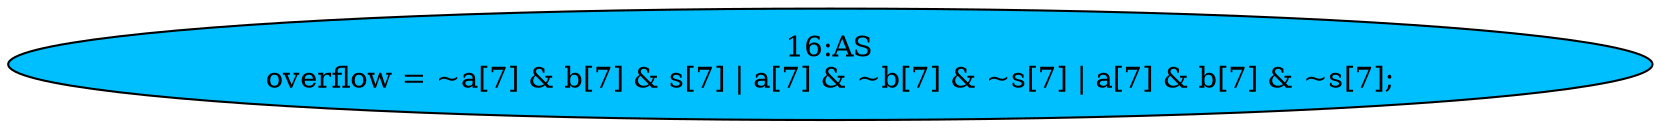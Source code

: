 strict digraph "" {
	node [label="\N"];
	"16:AS"	[ast="<pyverilog.vparser.ast.Assign object at 0x7fe0773a0750>",
		def_var="['overflow']",
		fillcolor=deepskyblue,
		label="16:AS
overflow = ~a[7] & b[7] & s[7] | a[7] & ~b[7] & ~s[7] | a[7] & b[7] & ~s[7];",
		statements="[]",
		style=filled,
		typ=Assign,
		use_var="['a', 'b', 's', 'a', 'b', 's', 'a', 'b', 's']"];
}
